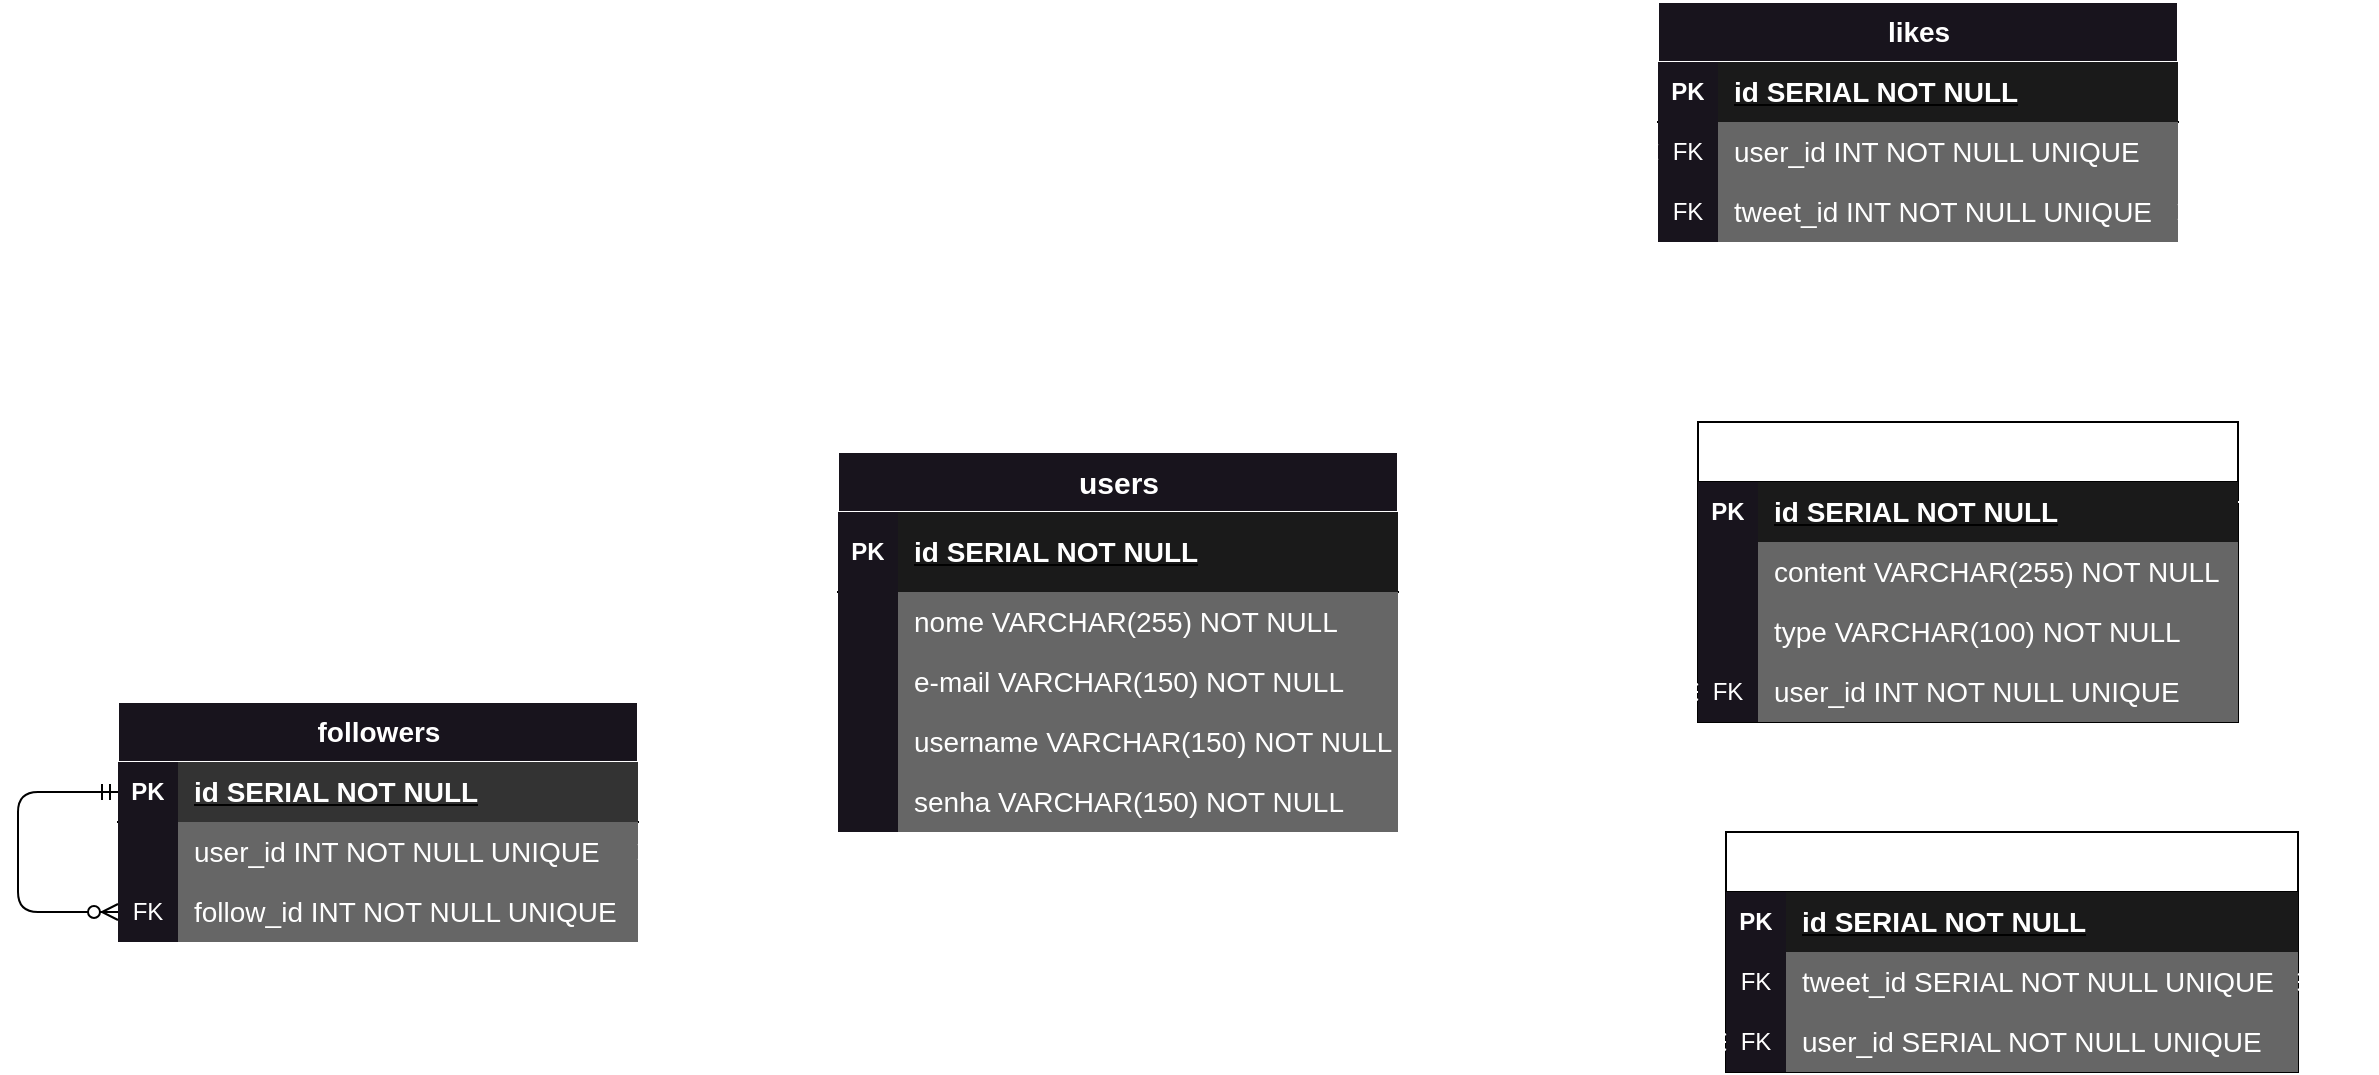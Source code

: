<mxfile>
    <diagram name="Página-1" id="aYiQ8BpiEzbt5eIZ5Orn">
        <mxGraphModel dx="1464" dy="563" grid="1" gridSize="10" guides="1" tooltips="1" connect="1" arrows="1" fold="1" page="1" pageScale="1" pageWidth="827" pageHeight="1169" background="none" math="0" shadow="0">
            <root>
                <mxCell id="0"/>
                <mxCell id="1" parent="0"/>
                <mxCell id="J-ozE5_w_xDahjzfUHWm-1" value="&lt;font color=&quot;#ffffff&quot; style=&quot;font-size: 15px;&quot;&gt;users&lt;/font&gt;" style="shape=table;startSize=30;container=1;collapsible=1;childLayout=tableLayout;fixedRows=1;rowLines=0;fontStyle=1;align=center;resizeLast=1;html=1;direction=west;flipV=1;flipH=1;strokeColor=#FFFFFF;fillColor=#18141D;" parent="1" vertex="1">
                    <mxGeometry x="70" y="335" width="280" height="190" as="geometry"/>
                </mxCell>
                <mxCell id="J-ozE5_w_xDahjzfUHWm-2" value="" style="shape=tableRow;horizontal=0;startSize=0;swimlaneHead=0;swimlaneBody=0;fillColor=none;collapsible=0;dropTarget=0;points=[[0,0.5],[1,0.5]];portConstraint=eastwest;top=0;left=0;right=0;bottom=1;" parent="J-ozE5_w_xDahjzfUHWm-1" vertex="1">
                    <mxGeometry y="30" width="280" height="40" as="geometry"/>
                </mxCell>
                <mxCell id="J-ozE5_w_xDahjzfUHWm-3" value="&lt;font style=&quot;background-color: rgb(24, 20, 29);&quot; color=&quot;#ffffff&quot;&gt;PK&lt;/font&gt;" style="shape=partialRectangle;connectable=0;fillColor=#18141D;top=0;left=0;bottom=0;right=0;fontStyle=1;overflow=hidden;whiteSpace=wrap;html=1;" parent="J-ozE5_w_xDahjzfUHWm-2" vertex="1">
                    <mxGeometry width="30" height="40" as="geometry">
                        <mxRectangle width="30" height="40" as="alternateBounds"/>
                    </mxGeometry>
                </mxCell>
                <mxCell id="J-ozE5_w_xDahjzfUHWm-4" value="&lt;font color=&quot;#ffffff&quot; style=&quot;font-size: 14px;&quot;&gt;id SERIAL NOT NULL&lt;/font&gt;" style="shape=partialRectangle;connectable=0;fillColor=#1A1A1A;top=0;left=0;bottom=0;right=0;align=left;spacingLeft=6;fontStyle=5;overflow=hidden;whiteSpace=wrap;html=1;" parent="J-ozE5_w_xDahjzfUHWm-2" vertex="1">
                    <mxGeometry x="30" width="250" height="40" as="geometry">
                        <mxRectangle width="250" height="40" as="alternateBounds"/>
                    </mxGeometry>
                </mxCell>
                <mxCell id="J-ozE5_w_xDahjzfUHWm-5" value="" style="shape=tableRow;horizontal=0;startSize=0;swimlaneHead=0;swimlaneBody=0;fillColor=none;collapsible=0;dropTarget=0;points=[[0,0.5],[1,0.5]];portConstraint=eastwest;top=0;left=0;right=0;bottom=0;" parent="J-ozE5_w_xDahjzfUHWm-1" vertex="1">
                    <mxGeometry y="70" width="280" height="30" as="geometry"/>
                </mxCell>
                <mxCell id="J-ozE5_w_xDahjzfUHWm-6" value="" style="shape=partialRectangle;connectable=0;fillColor=#18141D;top=0;left=0;bottom=0;right=0;editable=1;overflow=hidden;whiteSpace=wrap;html=1;" parent="J-ozE5_w_xDahjzfUHWm-5" vertex="1">
                    <mxGeometry width="30" height="30" as="geometry">
                        <mxRectangle width="30" height="30" as="alternateBounds"/>
                    </mxGeometry>
                </mxCell>
                <mxCell id="J-ozE5_w_xDahjzfUHWm-7" value="&lt;font color=&quot;#ffffff&quot; style=&quot;font-size: 14px;&quot;&gt;nome VARCHAR(255) NOT NULL&lt;/font&gt;" style="shape=partialRectangle;connectable=0;fillColor=#666666;top=0;left=0;bottom=0;right=0;align=left;spacingLeft=6;overflow=hidden;whiteSpace=wrap;html=1;" parent="J-ozE5_w_xDahjzfUHWm-5" vertex="1">
                    <mxGeometry x="30" width="250" height="30" as="geometry">
                        <mxRectangle width="250" height="30" as="alternateBounds"/>
                    </mxGeometry>
                </mxCell>
                <mxCell id="J-ozE5_w_xDahjzfUHWm-8" value="" style="shape=tableRow;horizontal=0;startSize=0;swimlaneHead=0;swimlaneBody=0;fillColor=none;collapsible=0;dropTarget=0;points=[[0,0.5],[1,0.5]];portConstraint=eastwest;top=0;left=0;right=0;bottom=0;" parent="J-ozE5_w_xDahjzfUHWm-1" vertex="1">
                    <mxGeometry y="100" width="280" height="30" as="geometry"/>
                </mxCell>
                <mxCell id="J-ozE5_w_xDahjzfUHWm-9" value="" style="shape=partialRectangle;connectable=0;fillColor=#18141D;top=0;left=0;bottom=0;right=0;editable=1;overflow=hidden;whiteSpace=wrap;html=1;" parent="J-ozE5_w_xDahjzfUHWm-8" vertex="1">
                    <mxGeometry width="30" height="30" as="geometry">
                        <mxRectangle width="30" height="30" as="alternateBounds"/>
                    </mxGeometry>
                </mxCell>
                <mxCell id="J-ozE5_w_xDahjzfUHWm-10" value="&lt;font color=&quot;#ffffff&quot; style=&quot;font-size: 14px;&quot;&gt;e-mail VARCHAR(150) NOT NULL&lt;/font&gt;" style="shape=partialRectangle;connectable=0;fillColor=#666666;top=0;left=0;bottom=0;right=0;align=left;spacingLeft=6;overflow=hidden;whiteSpace=wrap;html=1;" parent="J-ozE5_w_xDahjzfUHWm-8" vertex="1">
                    <mxGeometry x="30" width="250" height="30" as="geometry">
                        <mxRectangle width="250" height="30" as="alternateBounds"/>
                    </mxGeometry>
                </mxCell>
                <mxCell id="J-ozE5_w_xDahjzfUHWm-11" value="" style="shape=tableRow;horizontal=0;startSize=0;swimlaneHead=0;swimlaneBody=0;fillColor=none;collapsible=0;dropTarget=0;points=[[0,0.5],[1,0.5]];portConstraint=eastwest;top=0;left=0;right=0;bottom=0;" parent="J-ozE5_w_xDahjzfUHWm-1" vertex="1">
                    <mxGeometry y="130" width="280" height="30" as="geometry"/>
                </mxCell>
                <mxCell id="J-ozE5_w_xDahjzfUHWm-12" value="" style="shape=partialRectangle;connectable=0;fillColor=#18141D;top=0;left=0;bottom=0;right=0;editable=1;overflow=hidden;whiteSpace=wrap;html=1;" parent="J-ozE5_w_xDahjzfUHWm-11" vertex="1">
                    <mxGeometry width="30" height="30" as="geometry">
                        <mxRectangle width="30" height="30" as="alternateBounds"/>
                    </mxGeometry>
                </mxCell>
                <mxCell id="J-ozE5_w_xDahjzfUHWm-13" value="&lt;font color=&quot;#ffffff&quot; style=&quot;font-size: 14px;&quot;&gt;username VARCHAR(150) NOT NULL&lt;/font&gt;" style="shape=partialRectangle;connectable=0;fillColor=#666666;top=0;left=0;bottom=0;right=0;align=left;spacingLeft=6;overflow=hidden;whiteSpace=wrap;html=1;" parent="J-ozE5_w_xDahjzfUHWm-11" vertex="1">
                    <mxGeometry x="30" width="250" height="30" as="geometry">
                        <mxRectangle width="250" height="30" as="alternateBounds"/>
                    </mxGeometry>
                </mxCell>
                <mxCell id="J-ozE5_w_xDahjzfUHWm-14" style="shape=tableRow;horizontal=0;startSize=0;swimlaneHead=0;swimlaneBody=0;fillColor=none;collapsible=0;dropTarget=0;points=[[0,0.5],[1,0.5]];portConstraint=eastwest;top=0;left=0;right=0;bottom=0;" parent="J-ozE5_w_xDahjzfUHWm-1" vertex="1">
                    <mxGeometry y="160" width="280" height="30" as="geometry"/>
                </mxCell>
                <mxCell id="J-ozE5_w_xDahjzfUHWm-15" style="shape=partialRectangle;connectable=0;fillColor=#18141D;top=0;left=0;bottom=0;right=0;editable=1;overflow=hidden;whiteSpace=wrap;html=1;" parent="J-ozE5_w_xDahjzfUHWm-14" vertex="1">
                    <mxGeometry width="30" height="30" as="geometry">
                        <mxRectangle width="30" height="30" as="alternateBounds"/>
                    </mxGeometry>
                </mxCell>
                <mxCell id="J-ozE5_w_xDahjzfUHWm-16" value="&lt;font color=&quot;#ffffff&quot; style=&quot;font-size: 14px;&quot;&gt;senha VARCHAR(150) NOT NULL&lt;/font&gt;" style="shape=partialRectangle;connectable=0;fillColor=#666666;top=0;left=0;bottom=0;right=0;align=left;spacingLeft=6;overflow=hidden;whiteSpace=wrap;html=1;" parent="J-ozE5_w_xDahjzfUHWm-14" vertex="1">
                    <mxGeometry x="30" width="250" height="30" as="geometry">
                        <mxRectangle width="250" height="30" as="alternateBounds"/>
                    </mxGeometry>
                </mxCell>
                <mxCell id="J-ozE5_w_xDahjzfUHWm-22" value="&lt;font color=&quot;#ffffff&quot; style=&quot;font-size: 16px;&quot;&gt;tweets&lt;/font&gt;" style="shape=table;startSize=30;container=1;collapsible=1;childLayout=tableLayout;fixedRows=1;rowLines=0;fontStyle=1;align=center;resizeLast=1;html=1;" parent="1" vertex="1">
                    <mxGeometry x="500" y="320" width="270" height="150" as="geometry"/>
                </mxCell>
                <mxCell id="J-ozE5_w_xDahjzfUHWm-23" value="" style="shape=tableRow;horizontal=0;startSize=0;swimlaneHead=0;swimlaneBody=0;fillColor=none;collapsible=0;dropTarget=0;points=[[0,0.5],[1,0.5]];portConstraint=eastwest;top=0;left=0;right=0;bottom=1;" parent="J-ozE5_w_xDahjzfUHWm-22" vertex="1">
                    <mxGeometry y="30" width="270" height="30" as="geometry"/>
                </mxCell>
                <mxCell id="J-ozE5_w_xDahjzfUHWm-24" value="&lt;font color=&quot;#ffffff&quot;&gt;PK&lt;/font&gt;" style="shape=partialRectangle;connectable=0;fillColor=#18141D;top=0;left=0;bottom=0;right=0;fontStyle=1;overflow=hidden;whiteSpace=wrap;html=1;" parent="J-ozE5_w_xDahjzfUHWm-23" vertex="1">
                    <mxGeometry width="30" height="30" as="geometry">
                        <mxRectangle width="30" height="30" as="alternateBounds"/>
                    </mxGeometry>
                </mxCell>
                <mxCell id="J-ozE5_w_xDahjzfUHWm-25" value="&lt;font color=&quot;#ffffff&quot; style=&quot;font-size: 14px;&quot;&gt;id SERIAL NOT NULL&lt;/font&gt;" style="shape=partialRectangle;connectable=0;fillColor=#1A1A1A;top=0;left=0;bottom=0;right=0;align=left;spacingLeft=6;fontStyle=5;overflow=hidden;whiteSpace=wrap;html=1;" parent="J-ozE5_w_xDahjzfUHWm-23" vertex="1">
                    <mxGeometry x="30" width="240" height="30" as="geometry">
                        <mxRectangle width="240" height="30" as="alternateBounds"/>
                    </mxGeometry>
                </mxCell>
                <mxCell id="J-ozE5_w_xDahjzfUHWm-26" value="" style="shape=tableRow;horizontal=0;startSize=0;swimlaneHead=0;swimlaneBody=0;fillColor=none;collapsible=0;dropTarget=0;points=[[0,0.5],[1,0.5]];portConstraint=eastwest;top=0;left=0;right=0;bottom=0;" parent="J-ozE5_w_xDahjzfUHWm-22" vertex="1">
                    <mxGeometry y="60" width="270" height="30" as="geometry"/>
                </mxCell>
                <mxCell id="J-ozE5_w_xDahjzfUHWm-27" value="" style="shape=partialRectangle;connectable=0;fillColor=#18141D;top=0;left=0;bottom=0;right=0;editable=1;overflow=hidden;whiteSpace=wrap;html=1;" parent="J-ozE5_w_xDahjzfUHWm-26" vertex="1">
                    <mxGeometry width="30" height="30" as="geometry">
                        <mxRectangle width="30" height="30" as="alternateBounds"/>
                    </mxGeometry>
                </mxCell>
                <mxCell id="J-ozE5_w_xDahjzfUHWm-28" value="&lt;font color=&quot;#ffffff&quot; style=&quot;font-size: 14px;&quot;&gt;content VARCHAR(255) NOT NULL&lt;/font&gt;" style="shape=partialRectangle;connectable=0;fillColor=#666666;top=0;left=0;bottom=0;right=0;align=left;spacingLeft=6;overflow=hidden;whiteSpace=wrap;html=1;" parent="J-ozE5_w_xDahjzfUHWm-26" vertex="1">
                    <mxGeometry x="30" width="240" height="30" as="geometry">
                        <mxRectangle width="240" height="30" as="alternateBounds"/>
                    </mxGeometry>
                </mxCell>
                <mxCell id="J-ozE5_w_xDahjzfUHWm-29" value="" style="shape=tableRow;horizontal=0;startSize=0;swimlaneHead=0;swimlaneBody=0;fillColor=none;collapsible=0;dropTarget=0;points=[[0,0.5],[1,0.5]];portConstraint=eastwest;top=0;left=0;right=0;bottom=0;" parent="J-ozE5_w_xDahjzfUHWm-22" vertex="1">
                    <mxGeometry y="90" width="270" height="30" as="geometry"/>
                </mxCell>
                <mxCell id="J-ozE5_w_xDahjzfUHWm-30" value="" style="shape=partialRectangle;connectable=0;fillColor=#18141D;top=0;left=0;bottom=0;right=0;editable=1;overflow=hidden;whiteSpace=wrap;html=1;" parent="J-ozE5_w_xDahjzfUHWm-29" vertex="1">
                    <mxGeometry width="30" height="30" as="geometry">
                        <mxRectangle width="30" height="30" as="alternateBounds"/>
                    </mxGeometry>
                </mxCell>
                <mxCell id="J-ozE5_w_xDahjzfUHWm-31" value="&lt;font color=&quot;#ffffff&quot; style=&quot;font-size: 14px;&quot;&gt;type VARCHAR(100) NOT NULL&lt;/font&gt;" style="shape=partialRectangle;connectable=0;fillColor=#666666;top=0;left=0;bottom=0;right=0;align=left;spacingLeft=6;overflow=hidden;whiteSpace=wrap;html=1;" parent="J-ozE5_w_xDahjzfUHWm-29" vertex="1">
                    <mxGeometry x="30" width="240" height="30" as="geometry">
                        <mxRectangle width="240" height="30" as="alternateBounds"/>
                    </mxGeometry>
                </mxCell>
                <mxCell id="J-ozE5_w_xDahjzfUHWm-32" value="" style="shape=tableRow;horizontal=0;startSize=0;swimlaneHead=0;swimlaneBody=0;fillColor=none;collapsible=0;dropTarget=0;points=[[0,0.5],[1,0.5]];portConstraint=eastwest;top=0;left=0;right=0;bottom=0;" parent="J-ozE5_w_xDahjzfUHWm-22" vertex="1">
                    <mxGeometry y="120" width="270" height="30" as="geometry"/>
                </mxCell>
                <mxCell id="J-ozE5_w_xDahjzfUHWm-33" value="&lt;font color=&quot;#ffffff&quot;&gt;FK&lt;/font&gt;" style="shape=partialRectangle;connectable=0;fillColor=#18141D;top=0;left=0;bottom=0;right=0;editable=1;overflow=hidden;whiteSpace=wrap;html=1;" parent="J-ozE5_w_xDahjzfUHWm-32" vertex="1">
                    <mxGeometry width="30" height="30" as="geometry">
                        <mxRectangle width="30" height="30" as="alternateBounds"/>
                    </mxGeometry>
                </mxCell>
                <mxCell id="J-ozE5_w_xDahjzfUHWm-34" value="&lt;font color=&quot;#ffffff&quot; style=&quot;font-size: 14px;&quot;&gt;user_id INT NOT NULL UNIQUE&lt;/font&gt;" style="shape=partialRectangle;connectable=0;fillColor=#666666;top=0;left=0;bottom=0;right=0;align=left;spacingLeft=6;overflow=hidden;whiteSpace=wrap;html=1;" parent="J-ozE5_w_xDahjzfUHWm-32" vertex="1">
                    <mxGeometry x="30" width="240" height="30" as="geometry">
                        <mxRectangle width="240" height="30" as="alternateBounds"/>
                    </mxGeometry>
                </mxCell>
                <mxCell id="J-ozE5_w_xDahjzfUHWm-66" value="" style="edgeStyle=entityRelationEdgeStyle;fontSize=12;html=1;endArrow=ERzeroToMany;startArrow=ERmandOne;rounded=1;entryX=0;entryY=0.5;entryDx=0;entryDy=0;exitX=1;exitY=0.5;exitDx=0;exitDy=0;curved=0;strokeColor=#FFFFFF;" parent="1" source="J-ozE5_w_xDahjzfUHWm-2" target="J-ozE5_w_xDahjzfUHWm-32" edge="1">
                    <mxGeometry width="100" height="100" relative="1" as="geometry">
                        <mxPoint x="300" y="310" as="sourcePoint"/>
                        <mxPoint x="610" y="250" as="targetPoint"/>
                    </mxGeometry>
                </mxCell>
                <mxCell id="J-ozE5_w_xDahjzfUHWm-67" value="&lt;font color=&quot;#ffffff&quot; style=&quot;font-size: 14px; background-color: rgb(24, 20, 29);&quot;&gt;likes&lt;/font&gt;" style="shape=table;startSize=30;container=1;collapsible=1;childLayout=tableLayout;fixedRows=1;rowLines=0;fontStyle=1;align=center;resizeLast=1;html=1;fillColor=#18141D;strokeColor=#FFFFFF;" parent="1" vertex="1">
                    <mxGeometry x="480" y="110" width="260" height="120" as="geometry"/>
                </mxCell>
                <mxCell id="J-ozE5_w_xDahjzfUHWm-68" value="" style="shape=tableRow;horizontal=0;startSize=0;swimlaneHead=0;swimlaneBody=0;fillColor=none;collapsible=0;dropTarget=0;points=[[0,0.5],[1,0.5]];portConstraint=eastwest;top=0;left=0;right=0;bottom=1;" parent="J-ozE5_w_xDahjzfUHWm-67" vertex="1">
                    <mxGeometry y="30" width="260" height="30" as="geometry"/>
                </mxCell>
                <mxCell id="J-ozE5_w_xDahjzfUHWm-69" value="&lt;font color=&quot;#ffffff&quot;&gt;PK&lt;/font&gt;" style="shape=partialRectangle;connectable=0;fillColor=#18141D;top=0;left=0;bottom=0;right=0;fontStyle=1;overflow=hidden;whiteSpace=wrap;html=1;" parent="J-ozE5_w_xDahjzfUHWm-68" vertex="1">
                    <mxGeometry width="30" height="30" as="geometry">
                        <mxRectangle width="30" height="30" as="alternateBounds"/>
                    </mxGeometry>
                </mxCell>
                <mxCell id="J-ozE5_w_xDahjzfUHWm-70" value="&lt;font color=&quot;#ffffff&quot; style=&quot;font-size: 14px;&quot;&gt;id SERIAL NOT NULL&lt;/font&gt;" style="shape=partialRectangle;connectable=0;fillColor=#1A1A1A;top=0;left=0;bottom=0;right=0;align=left;spacingLeft=6;fontStyle=5;overflow=hidden;whiteSpace=wrap;html=1;gradientColor=none;" parent="J-ozE5_w_xDahjzfUHWm-68" vertex="1">
                    <mxGeometry x="30" width="230" height="30" as="geometry">
                        <mxRectangle width="230" height="30" as="alternateBounds"/>
                    </mxGeometry>
                </mxCell>
                <mxCell id="J-ozE5_w_xDahjzfUHWm-71" value="" style="shape=tableRow;horizontal=0;startSize=0;swimlaneHead=0;swimlaneBody=0;fillColor=none;collapsible=0;dropTarget=0;points=[[0,0.5],[1,0.5]];portConstraint=eastwest;top=0;left=0;right=0;bottom=0;" parent="J-ozE5_w_xDahjzfUHWm-67" vertex="1">
                    <mxGeometry y="60" width="260" height="30" as="geometry"/>
                </mxCell>
                <mxCell id="J-ozE5_w_xDahjzfUHWm-72" value="&lt;font color=&quot;#ffffff&quot;&gt;FK&lt;/font&gt;" style="shape=partialRectangle;connectable=0;fillColor=#18141D;top=0;left=0;bottom=0;right=0;editable=1;overflow=hidden;whiteSpace=wrap;html=1;" parent="J-ozE5_w_xDahjzfUHWm-71" vertex="1">
                    <mxGeometry width="30" height="30" as="geometry">
                        <mxRectangle width="30" height="30" as="alternateBounds"/>
                    </mxGeometry>
                </mxCell>
                <mxCell id="J-ozE5_w_xDahjzfUHWm-73" value="&lt;font color=&quot;#ffffff&quot; style=&quot;font-size: 14px;&quot;&gt;user_id INT NOT NULL UNIQUE&lt;/font&gt;" style="shape=partialRectangle;connectable=0;fillColor=#666666;top=0;left=0;bottom=0;right=0;align=left;spacingLeft=6;overflow=hidden;whiteSpace=wrap;html=1;" parent="J-ozE5_w_xDahjzfUHWm-71" vertex="1">
                    <mxGeometry x="30" width="230" height="30" as="geometry">
                        <mxRectangle width="230" height="30" as="alternateBounds"/>
                    </mxGeometry>
                </mxCell>
                <mxCell id="J-ozE5_w_xDahjzfUHWm-74" value="" style="shape=tableRow;horizontal=0;startSize=0;swimlaneHead=0;swimlaneBody=0;fillColor=none;collapsible=0;dropTarget=0;points=[[0,0.5],[1,0.5]];portConstraint=eastwest;top=0;left=0;right=0;bottom=0;" parent="J-ozE5_w_xDahjzfUHWm-67" vertex="1">
                    <mxGeometry y="90" width="260" height="30" as="geometry"/>
                </mxCell>
                <mxCell id="J-ozE5_w_xDahjzfUHWm-75" value="&lt;font color=&quot;#ffffff&quot;&gt;FK&lt;/font&gt;" style="shape=partialRectangle;connectable=0;fillColor=#18141D;top=0;left=0;bottom=0;right=0;editable=1;overflow=hidden;whiteSpace=wrap;html=1;" parent="J-ozE5_w_xDahjzfUHWm-74" vertex="1">
                    <mxGeometry width="30" height="30" as="geometry">
                        <mxRectangle width="30" height="30" as="alternateBounds"/>
                    </mxGeometry>
                </mxCell>
                <mxCell id="J-ozE5_w_xDahjzfUHWm-76" value="&lt;font color=&quot;#ffffff&quot; style=&quot;font-size: 14px;&quot;&gt;tweet_id INT NOT NULL UNIQUE&lt;/font&gt;" style="shape=partialRectangle;connectable=0;fillColor=#666666;top=0;left=0;bottom=0;right=0;align=left;spacingLeft=6;overflow=hidden;whiteSpace=wrap;html=1;" parent="J-ozE5_w_xDahjzfUHWm-74" vertex="1">
                    <mxGeometry x="30" width="230" height="30" as="geometry">
                        <mxRectangle width="230" height="30" as="alternateBounds"/>
                    </mxGeometry>
                </mxCell>
                <mxCell id="J-ozE5_w_xDahjzfUHWm-92" value="" style="edgeStyle=entityRelationEdgeStyle;fontSize=12;html=1;endArrow=ERzeroToMany;startArrow=ERmandOne;rounded=1;entryX=0;entryY=0.5;entryDx=0;entryDy=0;exitX=1;exitY=0.25;exitDx=0;exitDy=0;exitPerimeter=0;curved=0;strokeColor=#FFFFFF;" parent="1" source="J-ozE5_w_xDahjzfUHWm-2" target="J-ozE5_w_xDahjzfUHWm-71" edge="1">
                    <mxGeometry width="100" height="100" relative="1" as="geometry">
                        <mxPoint x="310" y="300" as="sourcePoint"/>
                        <mxPoint x="338" y="86" as="targetPoint"/>
                    </mxGeometry>
                </mxCell>
                <mxCell id="J-ozE5_w_xDahjzfUHWm-100" value="" style="edgeStyle=orthogonalEdgeStyle;fontSize=12;html=1;endArrow=ERzeroToMany;startArrow=ERmandOne;rounded=1;curved=0;entryX=1;entryY=0.5;entryDx=0;entryDy=0;exitX=1;exitY=0.333;exitDx=0;exitDy=0;exitPerimeter=0;strokeColor=#FFFFFF;" parent="1" source="J-ozE5_w_xDahjzfUHWm-23" target="J-ozE5_w_xDahjzfUHWm-74" edge="1">
                    <mxGeometry width="100" height="100" relative="1" as="geometry">
                        <mxPoint x="820" y="335" as="sourcePoint"/>
                        <mxPoint x="760" y="110" as="targetPoint"/>
                        <Array as="points">
                            <mxPoint x="830" y="360"/>
                            <mxPoint x="830" y="215"/>
                        </Array>
                    </mxGeometry>
                </mxCell>
                <mxCell id="J-ozE5_w_xDahjzfUHWm-101" value="&lt;font color=&quot;#ffffff&quot; style=&quot;font-size: 14px;&quot;&gt;followers&lt;/font&gt;" style="shape=table;startSize=30;container=1;collapsible=1;childLayout=tableLayout;fixedRows=1;rowLines=0;fontStyle=1;align=center;resizeLast=1;html=1;fillColor=#18141D;strokeColor=#FFFFFF;" parent="1" vertex="1">
                    <mxGeometry x="-290" y="460" width="260" height="120" as="geometry"/>
                </mxCell>
                <mxCell id="J-ozE5_w_xDahjzfUHWm-102" value="" style="shape=tableRow;horizontal=0;startSize=0;swimlaneHead=0;swimlaneBody=0;fillColor=none;collapsible=0;dropTarget=0;points=[[0,0.5],[1,0.5]];portConstraint=eastwest;top=0;left=0;right=0;bottom=1;" parent="J-ozE5_w_xDahjzfUHWm-101" vertex="1">
                    <mxGeometry y="30" width="260" height="30" as="geometry"/>
                </mxCell>
                <mxCell id="J-ozE5_w_xDahjzfUHWm-103" value="&lt;font color=&quot;#ffffff&quot;&gt;PK&lt;/font&gt;" style="shape=partialRectangle;connectable=0;fillColor=#18141D;top=0;left=0;bottom=0;right=0;fontStyle=1;overflow=hidden;whiteSpace=wrap;html=1;strokeColor=#666666;" parent="J-ozE5_w_xDahjzfUHWm-102" vertex="1">
                    <mxGeometry width="30" height="30" as="geometry">
                        <mxRectangle width="30" height="30" as="alternateBounds"/>
                    </mxGeometry>
                </mxCell>
                <mxCell id="J-ozE5_w_xDahjzfUHWm-104" value="&lt;font color=&quot;#ffffff&quot; style=&quot;font-size: 14px;&quot;&gt;id SERIAL NOT NULL&lt;/font&gt;" style="shape=partialRectangle;connectable=0;fillColor=#333333;top=0;left=0;bottom=0;right=0;align=left;spacingLeft=6;fontStyle=5;overflow=hidden;whiteSpace=wrap;html=1;" parent="J-ozE5_w_xDahjzfUHWm-102" vertex="1">
                    <mxGeometry x="30" width="230" height="30" as="geometry">
                        <mxRectangle width="230" height="30" as="alternateBounds"/>
                    </mxGeometry>
                </mxCell>
                <mxCell id="J-ozE5_w_xDahjzfUHWm-105" value="" style="shape=tableRow;horizontal=0;startSize=0;swimlaneHead=0;swimlaneBody=0;fillColor=none;collapsible=0;dropTarget=0;points=[[0,0.5],[1,0.5]];portConstraint=eastwest;top=0;left=0;right=0;bottom=0;" parent="J-ozE5_w_xDahjzfUHWm-101" vertex="1">
                    <mxGeometry y="60" width="260" height="30" as="geometry"/>
                </mxCell>
                <mxCell id="J-ozE5_w_xDahjzfUHWm-106" value="" style="shape=partialRectangle;connectable=0;fillColor=#18141D;top=0;left=0;bottom=0;right=0;editable=1;overflow=hidden;whiteSpace=wrap;html=1;strokeColor=#666666;" parent="J-ozE5_w_xDahjzfUHWm-105" vertex="1">
                    <mxGeometry width="30" height="30" as="geometry">
                        <mxRectangle width="30" height="30" as="alternateBounds"/>
                    </mxGeometry>
                </mxCell>
                <mxCell id="J-ozE5_w_xDahjzfUHWm-107" value="&lt;font color=&quot;#ffffff&quot; style=&quot;font-size: 14px;&quot;&gt;user_id INT NOT NULL UNIQUE&lt;/font&gt;" style="shape=partialRectangle;connectable=0;fillColor=#666666;top=0;left=0;bottom=0;right=0;align=left;spacingLeft=6;overflow=hidden;whiteSpace=wrap;html=1;" parent="J-ozE5_w_xDahjzfUHWm-105" vertex="1">
                    <mxGeometry x="30" width="230" height="30" as="geometry">
                        <mxRectangle width="230" height="30" as="alternateBounds"/>
                    </mxGeometry>
                </mxCell>
                <mxCell id="J-ozE5_w_xDahjzfUHWm-108" value="" style="shape=tableRow;horizontal=0;startSize=0;swimlaneHead=0;swimlaneBody=0;fillColor=none;collapsible=0;dropTarget=0;points=[[0,0.5],[1,0.5]];portConstraint=eastwest;top=0;left=0;right=0;bottom=0;strokeColor=#4D4D4D;" parent="J-ozE5_w_xDahjzfUHWm-101" vertex="1">
                    <mxGeometry y="90" width="260" height="30" as="geometry"/>
                </mxCell>
                <mxCell id="J-ozE5_w_xDahjzfUHWm-109" value="&lt;font color=&quot;#ffffff&quot;&gt;FK&lt;/font&gt;" style="shape=partialRectangle;connectable=0;fillColor=#18141D;top=0;left=0;bottom=0;right=0;editable=1;overflow=hidden;whiteSpace=wrap;html=1;strokeColor=#666666;" parent="J-ozE5_w_xDahjzfUHWm-108" vertex="1">
                    <mxGeometry width="30" height="30" as="geometry">
                        <mxRectangle width="30" height="30" as="alternateBounds"/>
                    </mxGeometry>
                </mxCell>
                <mxCell id="J-ozE5_w_xDahjzfUHWm-110" value="&lt;font color=&quot;#ffffff&quot; style=&quot;font-size: 14px;&quot;&gt;follow_id INT NOT NULL UNIQUE&lt;/font&gt;" style="shape=partialRectangle;connectable=0;fillColor=#666666;top=0;left=0;bottom=0;right=0;align=left;spacingLeft=6;overflow=hidden;whiteSpace=wrap;html=1;strokeColor=#666666;" parent="J-ozE5_w_xDahjzfUHWm-108" vertex="1">
                    <mxGeometry x="30" width="230" height="30" as="geometry">
                        <mxRectangle width="230" height="30" as="alternateBounds"/>
                    </mxGeometry>
                </mxCell>
                <mxCell id="J-ozE5_w_xDahjzfUHWm-115" value="" style="fontSize=12;html=1;endArrow=ERzeroToMany;startArrow=ERmandOne;rounded=1;edgeStyle=orthogonalEdgeStyle;entryX=0;entryY=0.5;entryDx=0;entryDy=0;exitX=0;exitY=0.5;exitDx=0;exitDy=0;curved=0;" parent="J-ozE5_w_xDahjzfUHWm-101" source="J-ozE5_w_xDahjzfUHWm-102" target="J-ozE5_w_xDahjzfUHWm-108" edge="1">
                    <mxGeometry width="100" height="100" relative="1" as="geometry">
                        <mxPoint x="-50" y="45" as="sourcePoint"/>
                        <mxPoint x="-50" y="105" as="targetPoint"/>
                        <Array as="points">
                            <mxPoint x="-50" y="45"/>
                            <mxPoint x="-50" y="105"/>
                        </Array>
                    </mxGeometry>
                </mxCell>
                <mxCell id="J-ozE5_w_xDahjzfUHWm-114" value="" style="edgeStyle=entityRelationEdgeStyle;fontSize=12;html=1;endArrow=ERzeroToMany;startArrow=ERmandOne;rounded=1;exitX=0;exitY=0.5;exitDx=0;exitDy=0;entryX=1;entryY=0.5;entryDx=0;entryDy=0;curved=0;strokeColor=#FFFFFF;" parent="1" source="J-ozE5_w_xDahjzfUHWm-2" target="J-ozE5_w_xDahjzfUHWm-105" edge="1">
                    <mxGeometry width="100" height="100" relative="1" as="geometry">
                        <mxPoint x="100" y="450" as="sourcePoint"/>
                        <mxPoint x="200" y="350" as="targetPoint"/>
                    </mxGeometry>
                </mxCell>
                <mxCell id="J-ozE5_w_xDahjzfUHWm-116" value="&lt;font color=&quot;#ffffff&quot; style=&quot;font-size: 14px;&quot;&gt;re-tweet&lt;/font&gt;" style="shape=table;startSize=30;container=1;collapsible=1;childLayout=tableLayout;fixedRows=1;rowLines=0;fontStyle=1;align=center;resizeLast=1;html=1;" parent="1" vertex="1">
                    <mxGeometry x="514" y="525" width="286" height="120" as="geometry"/>
                </mxCell>
                <mxCell id="J-ozE5_w_xDahjzfUHWm-117" value="" style="shape=tableRow;horizontal=0;startSize=0;swimlaneHead=0;swimlaneBody=0;fillColor=none;collapsible=0;dropTarget=0;points=[[0,0.5],[1,0.5]];portConstraint=eastwest;top=0;left=0;right=0;bottom=1;" parent="J-ozE5_w_xDahjzfUHWm-116" vertex="1">
                    <mxGeometry y="30" width="286" height="30" as="geometry"/>
                </mxCell>
                <mxCell id="J-ozE5_w_xDahjzfUHWm-118" value="&lt;font color=&quot;#ffffff&quot;&gt;PK&lt;/font&gt;" style="shape=partialRectangle;connectable=0;fillColor=#18141D;top=0;left=0;bottom=0;right=0;fontStyle=1;overflow=hidden;whiteSpace=wrap;html=1;" parent="J-ozE5_w_xDahjzfUHWm-117" vertex="1">
                    <mxGeometry width="30" height="30" as="geometry">
                        <mxRectangle width="30" height="30" as="alternateBounds"/>
                    </mxGeometry>
                </mxCell>
                <mxCell id="J-ozE5_w_xDahjzfUHWm-119" value="&lt;font color=&quot;#ffffff&quot; style=&quot;font-size: 14px;&quot;&gt;id SERIAL NOT NULL&lt;/font&gt;" style="shape=partialRectangle;connectable=0;fillColor=#1A1A1A;top=0;left=0;bottom=0;right=0;align=left;spacingLeft=6;fontStyle=5;overflow=hidden;whiteSpace=wrap;html=1;" parent="J-ozE5_w_xDahjzfUHWm-117" vertex="1">
                    <mxGeometry x="30" width="256" height="30" as="geometry">
                        <mxRectangle width="256" height="30" as="alternateBounds"/>
                    </mxGeometry>
                </mxCell>
                <mxCell id="J-ozE5_w_xDahjzfUHWm-120" value="" style="shape=tableRow;horizontal=0;startSize=0;swimlaneHead=0;swimlaneBody=0;fillColor=none;collapsible=0;dropTarget=0;points=[[0,0.5],[1,0.5]];portConstraint=eastwest;top=0;left=0;right=0;bottom=0;" parent="J-ozE5_w_xDahjzfUHWm-116" vertex="1">
                    <mxGeometry y="60" width="286" height="30" as="geometry"/>
                </mxCell>
                <mxCell id="J-ozE5_w_xDahjzfUHWm-121" value="&lt;font color=&quot;#ffffff&quot;&gt;FK&lt;/font&gt;" style="shape=partialRectangle;connectable=0;fillColor=#18141D;top=0;left=0;bottom=0;right=0;editable=1;overflow=hidden;whiteSpace=wrap;html=1;" parent="J-ozE5_w_xDahjzfUHWm-120" vertex="1">
                    <mxGeometry width="30" height="30" as="geometry">
                        <mxRectangle width="30" height="30" as="alternateBounds"/>
                    </mxGeometry>
                </mxCell>
                <mxCell id="J-ozE5_w_xDahjzfUHWm-122" value="&lt;font color=&quot;#ffffff&quot; style=&quot;font-size: 14px;&quot;&gt;tweet_id SERIAL NOT NULL UNIQUE&lt;/font&gt;" style="shape=partialRectangle;connectable=0;fillColor=#666666;top=0;left=0;bottom=0;right=0;align=left;spacingLeft=6;overflow=hidden;whiteSpace=wrap;html=1;" parent="J-ozE5_w_xDahjzfUHWm-120" vertex="1">
                    <mxGeometry x="30" width="256" height="30" as="geometry">
                        <mxRectangle width="256" height="30" as="alternateBounds"/>
                    </mxGeometry>
                </mxCell>
                <mxCell id="J-ozE5_w_xDahjzfUHWm-123" value="" style="shape=tableRow;horizontal=0;startSize=0;swimlaneHead=0;swimlaneBody=0;fillColor=none;collapsible=0;dropTarget=0;points=[[0,0.5],[1,0.5]];portConstraint=eastwest;top=0;left=0;right=0;bottom=0;" parent="J-ozE5_w_xDahjzfUHWm-116" vertex="1">
                    <mxGeometry y="90" width="286" height="30" as="geometry"/>
                </mxCell>
                <mxCell id="J-ozE5_w_xDahjzfUHWm-124" value="&lt;font color=&quot;#ffffff&quot;&gt;FK&lt;/font&gt;" style="shape=partialRectangle;connectable=0;fillColor=#18141D;top=0;left=0;bottom=0;right=0;editable=1;overflow=hidden;whiteSpace=wrap;html=1;" parent="J-ozE5_w_xDahjzfUHWm-123" vertex="1">
                    <mxGeometry width="30" height="30" as="geometry">
                        <mxRectangle width="30" height="30" as="alternateBounds"/>
                    </mxGeometry>
                </mxCell>
                <mxCell id="J-ozE5_w_xDahjzfUHWm-125" value="&lt;font color=&quot;#ffffff&quot; style=&quot;font-size: 14px;&quot;&gt;user_id SERIAL NOT NULL UNIQUE&lt;/font&gt;" style="shape=partialRectangle;connectable=0;fillColor=#666666;top=0;left=0;bottom=0;right=0;align=left;spacingLeft=6;overflow=hidden;whiteSpace=wrap;html=1;" parent="J-ozE5_w_xDahjzfUHWm-123" vertex="1">
                    <mxGeometry x="30" width="256" height="30" as="geometry">
                        <mxRectangle width="256" height="30" as="alternateBounds"/>
                    </mxGeometry>
                </mxCell>
                <mxCell id="J-ozE5_w_xDahjzfUHWm-129" value="" style="edgeStyle=entityRelationEdgeStyle;fontSize=12;html=1;endArrow=ERzeroToMany;startArrow=ERmandOne;rounded=1;entryX=0;entryY=0.5;entryDx=0;entryDy=0;curved=0;exitX=1.004;exitY=0.84;exitDx=0;exitDy=0;exitPerimeter=0;strokeColor=#FFFFFF;" parent="1" source="J-ozE5_w_xDahjzfUHWm-2" target="J-ozE5_w_xDahjzfUHWm-123" edge="1">
                    <mxGeometry width="100" height="100" relative="1" as="geometry">
                        <mxPoint x="340" y="283" as="sourcePoint"/>
                        <mxPoint x="480" y="440" as="targetPoint"/>
                    </mxGeometry>
                </mxCell>
                <mxCell id="J-ozE5_w_xDahjzfUHWm-130" value="" style="edgeStyle=elbowEdgeStyle;fontSize=12;html=1;endArrow=ERzeroToMany;startArrow=ERmandOne;rounded=1;exitX=1.005;exitY=0.733;exitDx=0;exitDy=0;exitPerimeter=0;entryX=1;entryY=0.5;entryDx=0;entryDy=0;curved=0;strokeColor=#FFFFFF;" parent="1" source="J-ozE5_w_xDahjzfUHWm-23" target="J-ozE5_w_xDahjzfUHWm-120" edge="1">
                    <mxGeometry width="100" height="100" relative="1" as="geometry">
                        <mxPoint x="827" y="500" as="sourcePoint"/>
                        <mxPoint x="930" y="540" as="targetPoint"/>
                        <Array as="points">
                            <mxPoint x="830" y="470"/>
                        </Array>
                    </mxGeometry>
                </mxCell>
            </root>
        </mxGraphModel>
    </diagram>
</mxfile>